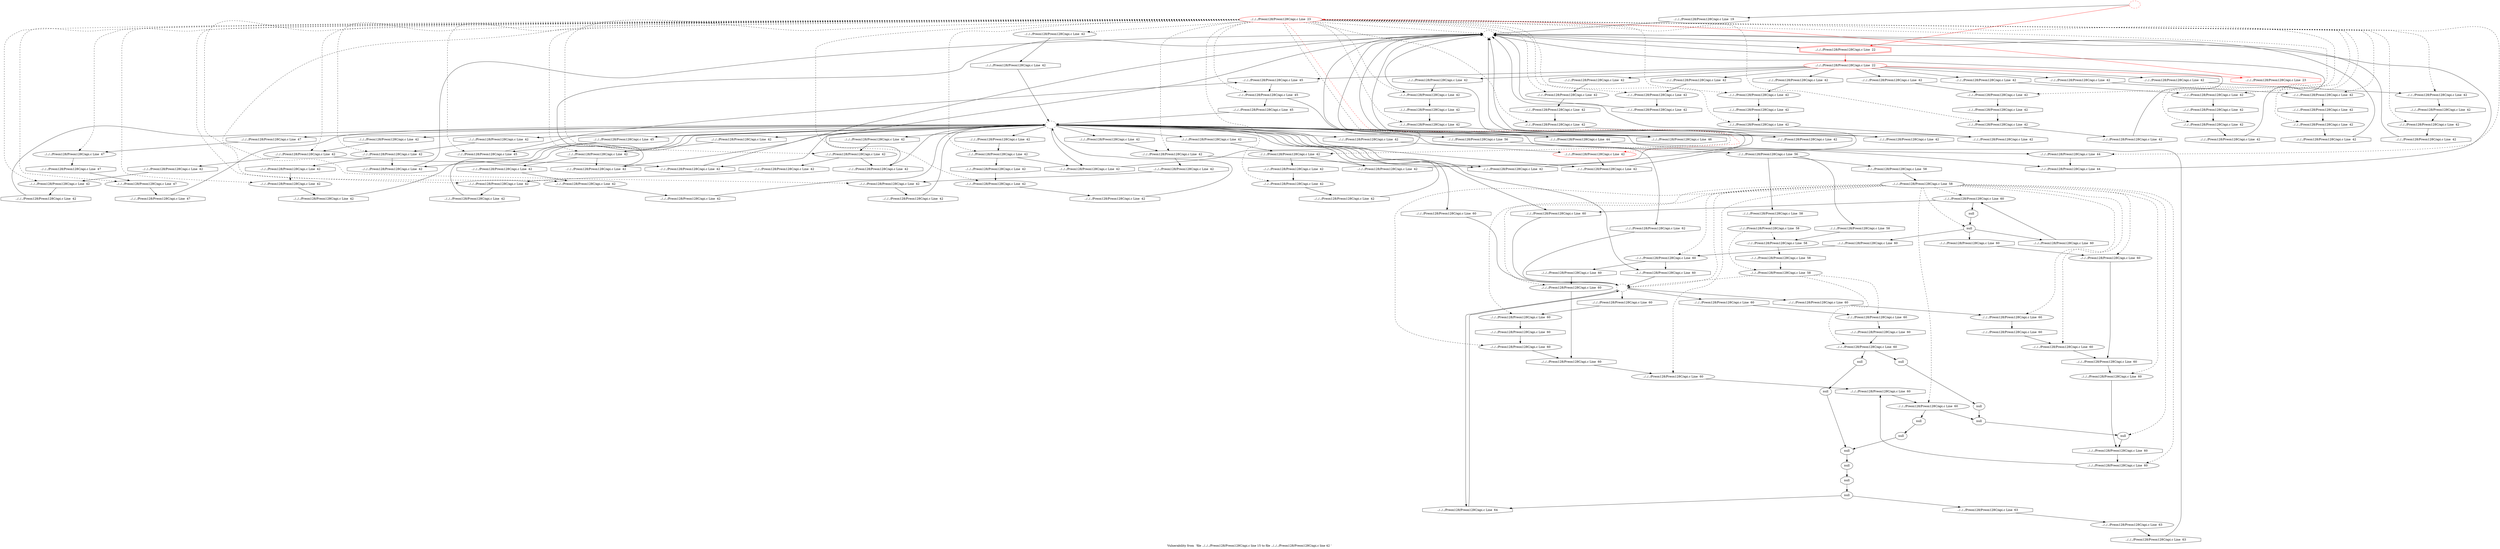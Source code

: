 digraph "Vulnerability from 'file ../../../Preon128/Preon128C/api.c line 15 to file ../../../Preon128/Preon128C/api.c line 42 '  "{
label="Vulnerability from  'file ../../../Preon128/Preon128C/api.c line 15 to file ../../../Preon128/Preon128C/api.c line 42 ' ";
node_1162[shape=ellipse,style=solid,label="../../../Preon128/Preon128C/api.c Line  23", color=red]
node_1157[shape=ellipse,style=dashed,label=""]
"node_1162"->"node_1157" [style=dashed]
node_1195[shape=ellipse,style=solid,label="../../../Preon128/Preon128C/api.c Line  42"]
"node_1162"->"node_1195" [style=dashed]
node_1239[shape=ellipse,style=solid,label="../../../Preon128/Preon128C/api.c Line  42"]
"node_1162"->"node_1239" [style=dashed]
node_1230[shape=ellipse,style=solid,label="../../../Preon128/Preon128C/api.c Line  42"]
"node_1162"->"node_1230" [style=dashed]
node_1232[shape=ellipse,style=solid,label="../../../Preon128/Preon128C/api.c Line  42"]
"node_1162"->"node_1232" [style=dashed]
node_1234[shape=ellipse,style=solid,label="../../../Preon128/Preon128C/api.c Line  42"]
"node_1162"->"node_1234" [style=dashed]
node_1228[shape=ellipse,style=solid,label="../../../Preon128/Preon128C/api.c Line  42"]
"node_1162"->"node_1228" [style=dashed]
node_1166[shape=ellipse,style=solid,label="../../../Preon128/Preon128C/api.c Line  42"]
"node_1162"->"node_1166" [style=dashed]
node_1188[shape=ellipse,style=solid,label="../../../Preon128/Preon128C/api.c Line  42"]
"node_1162"->"node_1188" [style=dashed]
node_1179[shape=ellipse,style=solid,label="../../../Preon128/Preon128C/api.c Line  42"]
"node_1162"->"node_1179" [style=dashed]
node_1219[shape=ellipse,style=solid,label="../../../Preon128/Preon128C/api.c Line  42"]
"node_1162"->"node_1219" [style=dashed]
node_1221[shape=ellipse,style=solid,label="../../../Preon128/Preon128C/api.c Line  42"]
"node_1162"->"node_1221" [style=dashed]
node_1197[shape=ellipse,style=solid,label="../../../Preon128/Preon128C/api.c Line  42"]
"node_1162"->"node_1197" [style=dashed]
node_1217[shape=ellipse,style=solid,label="../../../Preon128/Preon128C/api.c Line  42"]
"node_1162"->"node_1217" [style=dashed]
node_1253[shape=ellipse,style=solid,label="../../../Preon128/Preon128C/api.c Line  45"]
"node_1162"->"node_1253" [style=dashed]
node_1255[shape=ellipse,style=solid,label="../../../Preon128/Preon128C/api.c Line  45"]
"node_1162"->"node_1255" [style=dashed]
node_1259[shape=ellipse,style=solid,label="../../../Preon128/Preon128C/api.c Line  47"]
"node_1162"->"node_1259" [style=dashed]
node_1202[shape=ellipse,style=solid,label="../../../Preon128/Preon128C/api.c Line  42"]
"node_1162"->"node_1202" [style=dashed]
node_1184[shape=ellipse,style=solid,label="../../../Preon128/Preon128C/api.c Line  42"]
"node_1162"->"node_1184" [style=dashed]
node_1186[shape=ellipse,style=solid,label="../../../Preon128/Preon128C/api.c Line  42"]
"node_1162"->"node_1186" [style=dashed]
node_1164[shape=ellipse,style=solid,label="../../../Preon128/Preon128C/api.c Line  42"]
"node_1162"->"node_1164" [style=dashed]
node_1223[shape=ellipse,style=solid,label="../../../Preon128/Preon128C/api.c Line  42"]
"node_1162"->"node_1223" [style=dashed]
node_1168[shape=ellipse,style=solid,label="../../../Preon128/Preon128C/api.c Line  42"]
"node_1162"->"node_1168" [style=dashed]
node_1190[shape=ellipse,style=solid,label="../../../Preon128/Preon128C/api.c Line  42"]
"node_1162"->"node_1190" [style=dashed]
node_1200[shape=ellipse,style=solid,label="../../../Preon128/Preon128C/api.c Line  42"]
"node_1162"->"node_1200" [style=dashed]
node_1177[shape=ellipse,style=solid,label="../../../Preon128/Preon128C/api.c Line  42"]
"node_1162"->"node_1177" [style=dashed]
node_1209[shape=ellipse,style=solid,label="../../../Preon128/Preon128C/api.c Line  42"]
"node_1162"->"node_1209" [style=dashed]
node_1173[shape=ellipse,style=solid,label="../../../Preon128/Preon128C/api.c Line  42"]
"node_1162"->"node_1173" [style=dashed]
node_1175[shape=ellipse,style=solid,label="../../../Preon128/Preon128C/api.c Line  42"]
"node_1162"->"node_1175" [style=dashed]
node_1211[shape=ellipse,style=solid,label="../../../Preon128/Preon128C/api.c Line  42", color=red]
"node_1162"->"node_1211" [color=red, style=dashed]
node_1213[shape=ellipse,style=solid,label="../../../Preon128/Preon128C/api.c Line  42"]
"node_1162"->"node_1213" [style=dashed]
node_1241[shape=ellipse,style=solid,label="../../../Preon128/Preon128C/api.c Line  42"]
"node_1162"->"node_1241" [style=dashed]
node_1243[shape=ellipse,style=solid,label="../../../Preon128/Preon128C/api.c Line  42"]
"node_1162"->"node_1243" [style=dashed]
node_1245[shape=ellipse,style=solid,label="../../../Preon128/Preon128C/api.c Line  42"]
"node_1162"->"node_1245" [style=dashed]
node_1250[shape=ellipse,style=solid,label="../../../Preon128/Preon128C/api.c Line  44"]
"node_1162"->"node_1250" [style=dashed]
node_1207[shape=ellipse,style=solid,label="../../../Preon128/Preon128C/api.c Line  42"]
"node_1162"->"node_1207" [style=dashed]
node_1261[shape=ellipse,style=solid,label="../../../Preon128/Preon128C/api.c Line  47"]
"node_1162"->"node_1261" [style=dashed]
node_1161[shape=doubleoctagon,style=solid,label="../../../Preon128/Preon128C/api.c Line  22", color=red]
node_1160[shape=ellipse,style=solid,label="../../../Preon128/Preon128C/api.c Line  22", color=red]
"node_1161"->"node_1160" [color=red]
node_1196[shape=octagon,style=solid,label="../../../Preon128/Preon128C/api.c Line  42"]
"node_1160"->"node_1196"
node_1240[shape=octagon,style=solid,label="../../../Preon128/Preon128C/api.c Line  42"]
"node_1160"->"node_1240"
node_1229[shape=octagon,style=solid,label="../../../Preon128/Preon128C/api.c Line  42"]
"node_1160"->"node_1229"
node_1218[shape=octagon,style=solid,label="../../../Preon128/Preon128C/api.c Line  42"]
"node_1160"->"node_1218"
node_1163[shape=octagon,style=solid,label="../../../Preon128/Preon128C/api.c Line  23", color=red]
"node_1160"->"node_1163" [color=red]
node_1256[shape=octagon,style=solid,label="../../../Preon128/Preon128C/api.c Line  45"]
"node_1160"->"node_1256"
node_1185[shape=octagon,style=solid,label="../../../Preon128/Preon128C/api.c Line  42"]
"node_1160"->"node_1185"
node_1174[shape=octagon,style=solid,label="../../../Preon128/Preon128C/api.c Line  42"]
"node_1160"->"node_1174"
node_1165[shape=octagon,style=solid,label="../../../Preon128/Preon128C/api.c Line  42"]
"node_1160"->"node_1165"
node_1208[shape=octagon,style=solid,label="../../../Preon128/Preon128C/api.c Line  42"]
"node_1160"->"node_1208"
node_1159[shape=ellipse,style=dashed,label="", color=red]
"node_1159"->"node_1161" [color=red]
node_1158[shape=octagon,style=solid,label="../../../Preon128/Preon128C/api.c Line  19"]
"node_1159"->"node_1158"
"node_1158"->"node_1157"
"node_1157"->"node_1161"
node_1156[shape=ellipse,style=dashed,label=""]
node_1237[shape=octagon,style=solid,label="../../../Preon128/Preon128C/api.c Line  42"]
"node_1156"->"node_1237"
node_1233[shape=octagon,style=solid,label="../../../Preon128/Preon128C/api.c Line  42"]
"node_1156"->"node_1233"
node_1182[shape=octagon,style=solid,label="../../../Preon128/Preon128C/api.c Line  42"]
"node_1156"->"node_1182"
node_1226[shape=octagon,style=solid,label="../../../Preon128/Preon128C/api.c Line  42"]
"node_1156"->"node_1226"
node_1310[shape=octagon,style=solid,label="../../../Preon128/Preon128C/api.c Line  60"]
"node_1156"->"node_1310"
node_1319[shape=octagon,style=solid,label="../../../Preon128/Preon128C/api.c Line  62"]
"node_1156"->"node_1319"
node_1293[shape=octagon,style=solid,label="../../../Preon128/Preon128C/api.c Line  60"]
"node_1156"->"node_1293"
node_1215[shape=octagon,style=solid,label="../../../Preon128/Preon128C/api.c Line  42"]
"node_1156"->"node_1215"
node_1254[shape=octagon,style=solid,label="../../../Preon128/Preon128C/api.c Line  45"]
"node_1156"->"node_1254"
node_1258[shape=octagon,style=solid,label="../../../Preon128/Preon128C/api.c Line  46"]
"node_1156"->"node_1258"
node_1193[shape=octagon,style=solid,label="../../../Preon128/Preon128C/api.c Line  42"]
"node_1156"->"node_1193"
node_1201[shape=octagon,style=solid,label="../../../Preon128/Preon128C/api.c Line  42"]
"node_1156"->"node_1201"
node_1222[shape=octagon,style=solid,label="../../../Preon128/Preon128C/api.c Line  42"]
"node_1156"->"node_1222"
node_1171[shape=octagon,style=solid,label="../../../Preon128/Preon128C/api.c Line  42"]
"node_1156"->"node_1171"
node_1189[shape=octagon,style=solid,label="../../../Preon128/Preon128C/api.c Line  42"]
"node_1156"->"node_1189"
node_1167[shape=octagon,style=solid,label="../../../Preon128/Preon128C/api.c Line  42"]
"node_1156"->"node_1167"
node_1272[shape=octagon,style=solid,label="../../../Preon128/Preon128C/api.c Line  60"]
"node_1156"->"node_1272"
node_1178[shape=octagon,style=solid,label="../../../Preon128/Preon128C/api.c Line  42"]
"node_1156"->"node_1178"
node_1212[shape=octagon,style=solid,label="../../../Preon128/Preon128C/api.c Line  42"]
"node_1156"->"node_1212"
node_1244[shape=octagon,style=solid,label="../../../Preon128/Preon128C/api.c Line  42"]
"node_1156"->"node_1244"
node_1248[shape=octagon,style=solid,label="../../../Preon128/Preon128C/api.c Line  42"]
"node_1156"->"node_1248"
node_1251[shape=octagon,style=solid,label="../../../Preon128/Preon128C/api.c Line  44"]
"node_1156"->"node_1251"
node_1252[shape=octagon,style=solid,label="../../../Preon128/Preon128C/api.c Line  44"]
"node_1156"->"node_1252"
node_1205[shape=octagon,style=solid,label="../../../Preon128/Preon128C/api.c Line  42"]
"node_1156"->"node_1205"
node_1260[shape=octagon,style=solid,label="../../../Preon128/Preon128C/api.c Line  47"]
"node_1156"->"node_1260"
node_1264[shape=octagon,style=solid,label="../../../Preon128/Preon128C/api.c Line  56"]
"node_1156"->"node_1264"
node_1198[shape=octagon,style=solid,label="../../../Preon128/Preon128C/api.c Line  42"]
"node_1195"->"node_1198"
"node_1196"->"node_1195"
node_1235[shape=octagon,style=solid,label="../../../Preon128/Preon128C/api.c Line  42"]
"node_1235"->"node_1234"
node_1236[shape=octagon,style=solid,label="../../../Preon128/Preon128C/api.c Line  42"]
"node_1236"->"node_1156"
"node_1237"->"node_1157"
node_1238[shape=octagon,style=solid,label="../../../Preon128/Preon128C/api.c Line  42"]
"node_1238"->"node_1157"
node_1242[shape=octagon,style=solid,label="../../../Preon128/Preon128C/api.c Line  42"]
"node_1239"->"node_1242"
"node_1240"->"node_1239"
"node_1230"->"node_1238"
node_1231[shape=octagon,style=solid,label="../../../Preon128/Preon128C/api.c Line  42"]
"node_1231"->"node_1230"
"node_1232"->"node_1235"
"node_1232"->"node_1237"
"node_1233"->"node_1232"
"node_1234"->"node_1236"
node_1181[shape=octagon,style=solid,label="../../../Preon128/Preon128C/api.c Line  42"]
"node_1181"->"node_1156"
"node_1182"->"node_1157"
"node_1226"->"node_1157"
node_1227[shape=octagon,style=solid,label="../../../Preon128/Preon128C/api.c Line  42"]
"node_1227"->"node_1157"
"node_1228"->"node_1231"
"node_1229"->"node_1228"
node_1283[shape=ellipse,style=solid,label="null"]
node_1316[shape=octagon,style=solid,label="null"]
"node_1283"->"node_1316"
node_1284[shape=octagon,style=solid,label="null"]
"node_1284"->"node_1283"
node_1285[shape=ellipse,style=solid,label="../../../Preon128/Preon128C/api.c Line  60"]
"node_1285"->"node_1284"
node_1314[shape=octagon,style=solid,label="null"]
"node_1285"->"node_1314"
node_1286[shape=octagon,style=solid,label="../../../Preon128/Preon128C/api.c Line  60"]
"node_1286"->"node_1285"
node_1287[shape=ellipse,style=solid,label="../../../Preon128/Preon128C/api.c Line  60"]
"node_1287"->"node_1286"
node_1288[shape=octagon,style=solid,label="../../../Preon128/Preon128C/api.c Line  60"]
"node_1288"->"node_1287"
node_1289[shape=ellipse,style=solid,label="../../../Preon128/Preon128C/api.c Line  60"]
"node_1289"->"node_1288"
node_1290[shape=octagon,style=solid,label="../../../Preon128/Preon128C/api.c Line  60"]
"node_1290"->"node_1289"
node_1169[shape=octagon,style=solid,label="../../../Preon128/Preon128C/api.c Line  42"]
"node_1166"->"node_1169"
"node_1166"->"node_1171"
node_1187[shape=octagon,style=solid,label="../../../Preon128/Preon128C/api.c Line  42"]
"node_1187"->"node_1186"
"node_1188"->"node_1193"
node_1191[shape=octagon,style=solid,label="../../../Preon128/Preon128C/api.c Line  42"]
"node_1188"->"node_1191"
node_1271[shape=ellipse,style=dashed,label=""]
"node_1310"->"node_1271"
node_1311[shape=ellipse,style=solid,label="../../../Preon128/Preon128C/api.c Line  60"]
node_1305[shape=octagon,style=solid,label="../../../Preon128/Preon128C/api.c Line  60"]
"node_1311"->"node_1305"
node_1312[shape=octagon,style=solid,label="../../../Preon128/Preon128C/api.c Line  60"]
"node_1312"->"node_1311"
node_1313[shape=ellipse,style=solid,label="null"]
node_1303[shape=octagon,style=solid,label="../../../Preon128/Preon128C/api.c Line  60"]
"node_1313"->"node_1303"
"node_1314"->"node_1313"
node_1315[shape=ellipse,style=solid,label="null"]
node_1318[shape=octagon,style=solid,label="null"]
"node_1315"->"node_1318"
"node_1316"->"node_1315"
node_1317[shape=ellipse,style=solid,label="null"]
node_1321[shape=octagon,style=solid,label="../../../Preon128/Preon128C/api.c Line  63"]
"node_1317"->"node_1321"
node_1323[shape=octagon,style=solid,label="../../../Preon128/Preon128C/api.c Line  64"]
"node_1317"->"node_1323"
"node_1318"->"node_1317"
"node_1319"->"node_1271"
node_1320[shape=ellipse,style=solid,label="../../../Preon128/Preon128C/api.c Line  63"]
node_1322[shape=octagon,style=solid,label="../../../Preon128/Preon128C/api.c Line  63"]
"node_1320"->"node_1322"
"node_1179"->"node_1181"
"node_1218"->"node_1217"
"node_1219"->"node_1227"
node_1220[shape=octagon,style=solid,label="../../../Preon128/Preon128C/api.c Line  42"]
"node_1220"->"node_1219"
"node_1221"->"node_1226"
node_1224[shape=octagon,style=solid,label="../../../Preon128/Preon128C/api.c Line  42"]
"node_1221"->"node_1224"
node_1291[shape=ellipse,style=solid,label="../../../Preon128/Preon128C/api.c Line  60"]
"node_1291"->"node_1290"
node_1292[shape=octagon,style=solid,label="../../../Preon128/Preon128C/api.c Line  60"]
"node_1292"->"node_1291"
"node_1293"->"node_1271"
node_1294[shape=ellipse,style=solid,label="../../../Preon128/Preon128C/api.c Line  60"]
"node_1294"->"node_1293"
node_1297[shape=octagon,style=solid,label="null"]
"node_1294"->"node_1297"
node_1295[shape=octagon,style=solid,label="../../../Preon128/Preon128C/api.c Line  60"]
"node_1295"->"node_1294"
node_1296[shape=ellipse,style=solid,label="null"]
"node_1296"->"node_1312"
"node_1296"->"node_1295"
node_1301[shape=octagon,style=solid,label="../../../Preon128/Preon128C/api.c Line  60"]
"node_1296"->"node_1301"
"node_1297"->"node_1296"
node_1298[shape=ellipse,style=solid,label="../../../Preon128/Preon128C/api.c Line  60"]
"node_1298"->"node_1288"
node_1299[shape=octagon,style=solid,label="../../../Preon128/Preon128C/api.c Line  60"]
"node_1299"->"node_1298"
"node_1163"->"node_1162" [color=red]
node_1206[shape=octagon,style=solid,label="../../../Preon128/Preon128C/api.c Line  42"]
"node_1197"->"node_1206"
"node_1198"->"node_1197"
node_1180[shape=octagon,style=solid,label="../../../Preon128/Preon128C/api.c Line  42"]
"node_1180"->"node_1179"
node_1214[shape=octagon,style=solid,label="../../../Preon128/Preon128C/api.c Line  42"]
"node_1214"->"node_1156"
"node_1215"->"node_1157"
node_1216[shape=octagon,style=solid,label="../../../Preon128/Preon128C/api.c Line  42"]
"node_1216"->"node_1157"
"node_1217"->"node_1220"
node_1275[shape=ellipse,style=solid,label="../../../Preon128/Preon128C/api.c Line  60"]
node_1278[shape=octagon,style=solid,label="null"]
"node_1275"->"node_1278"
node_1280[shape=octagon,style=solid,label="null"]
"node_1275"->"node_1280"
node_1276[shape=octagon,style=solid,label="../../../Preon128/Preon128C/api.c Line  60"]
"node_1276"->"node_1275"
node_1277[shape=ellipse,style=solid,label="null"]
"node_1277"->"node_1316"
"node_1278"->"node_1277"
node_1279[shape=ellipse,style=solid,label="null"]
"node_1279"->"node_1314"
"node_1280"->"node_1279"
node_1281[shape=ellipse,style=solid,label="../../../Preon128/Preon128C/api.c Line  58"]
"node_1281"->"node_1285" [style=dashed]
"node_1281"->"node_1287" [style=dashed]
"node_1281"->"node_1289" [style=dashed]
"node_1281"->"node_1311" [style=dashed]
"node_1281"->"node_1313" [style=dashed]
"node_1281"->"node_1291" [style=dashed]
"node_1281"->"node_1294" [style=dashed]
"node_1281"->"node_1296" [style=dashed]
"node_1281"->"node_1298" [style=dashed]
"node_1281"->"node_1271" [style=dashed]
node_1300[shape=ellipse,style=solid,label="../../../Preon128/Preon128C/api.c Line  60"]
"node_1281"->"node_1300" [style=dashed]
node_1302[shape=ellipse,style=solid,label="../../../Preon128/Preon128C/api.c Line  60"]
"node_1281"->"node_1302" [style=dashed]
node_1304[shape=ellipse,style=solid,label="../../../Preon128/Preon128C/api.c Line  60"]
"node_1281"->"node_1304" [style=dashed]
node_1306[shape=ellipse,style=solid,label="../../../Preon128/Preon128C/api.c Line  60"]
"node_1281"->"node_1306" [style=dashed]
node_1308[shape=ellipse,style=solid,label="../../../Preon128/Preon128C/api.c Line  60"]
"node_1281"->"node_1308" [style=dashed]
node_1282[shape=octagon,style=solid,label="../../../Preon128/Preon128C/api.c Line  58"]
"node_1282"->"node_1281"
"node_1169"->"node_1168"
node_1203[shape=octagon,style=solid,label="../../../Preon128/Preon128C/api.c Line  42"]
"node_1203"->"node_1202"
node_1204[shape=octagon,style=solid,label="../../../Preon128/Preon128C/api.c Line  42"]
"node_1204"->"node_1156"
"node_1253"->"node_1256"
"node_1254"->"node_1253"
node_1257[shape=octagon,style=solid,label="../../../Preon128/Preon128C/api.c Line  45"]
"node_1255"->"node_1257"
"node_1255"->"node_1258"
"node_1256"->"node_1255"
"node_1257"->"node_1156"
"node_1258"->"node_1157"
node_1262[shape=octagon,style=solid,label="../../../Preon128/Preon128C/api.c Line  47"]
"node_1259"->"node_1262"
"node_1193"->"node_1157"
node_1194[shape=octagon,style=solid,label="../../../Preon128/Preon128C/api.c Line  42"]
"node_1194"->"node_1157"
node_1170[shape=octagon,style=solid,label="../../../Preon128/Preon128C/api.c Line  42"]
"node_1170"->"node_1156"
"node_1201"->"node_1200"
"node_1202"->"node_1204"
node_1183[shape=octagon,style=solid,label="../../../Preon128/Preon128C/api.c Line  42"]
"node_1183"->"node_1157"
"node_1184"->"node_1187"
"node_1185"->"node_1184"
"node_1186"->"node_1194"
"node_1174"->"node_1173"
"node_1165"->"node_1164"
node_1172[shape=octagon,style=solid,label="../../../Preon128/Preon128C/api.c Line  42"]
"node_1164"->"node_1172"
"node_1222"->"node_1221"
node_1225[shape=octagon,style=solid,label="../../../Preon128/Preon128C/api.c Line  42"]
"node_1223"->"node_1225"
"node_1224"->"node_1223"
"node_1225"->"node_1156"
"node_1171"->"node_1157"
"node_1168"->"node_1170"
"node_1189"->"node_1188"
node_1192[shape=octagon,style=solid,label="../../../Preon128/Preon128C/api.c Line  42"]
"node_1190"->"node_1192"
"node_1172"->"node_1157"
node_1199[shape=octagon,style=solid,label="../../../Preon128/Preon128C/api.c Line  47"]
"node_1199"->"node_1156"
"node_1200"->"node_1203"
"node_1200"->"node_1205"
"node_1167"->"node_1166"
"node_1177"->"node_1182"
"node_1177"->"node_1180"
"node_1208"->"node_1207"
"node_1209"->"node_1216"
node_1210[shape=octagon,style=solid,label="../../../Preon128/Preon128C/api.c Line  42"]
"node_1210"->"node_1209"
node_1267[shape=ellipse,style=solid,label="../../../Preon128/Preon128C/api.c Line  58"]
node_1270[shape=octagon,style=solid,label="../../../Preon128/Preon128C/api.c Line  58"]
"node_1267"->"node_1270"
node_1268[shape=octagon,style=solid,label="../../../Preon128/Preon128C/api.c Line  58"]
"node_1268"->"node_1267"
node_1269[shape=ellipse,style=solid,label="../../../Preon128/Preon128C/api.c Line  58"]
"node_1269"->"node_1275" [style=dashed]
"node_1269"->"node_1271" [style=dashed]
node_1273[shape=ellipse,style=solid,label="../../../Preon128/Preon128C/api.c Line  60"]
"node_1269"->"node_1273" [style=dashed]
"node_1270"->"node_1269"
"node_1271"->"node_1292"
node_1274[shape=octagon,style=solid,label="../../../Preon128/Preon128C/api.c Line  60"]
"node_1271"->"node_1274"
node_1309[shape=octagon,style=solid,label="../../../Preon128/Preon128C/api.c Line  60"]
"node_1271"->"node_1309"
"node_1271"->"node_1323"
"node_1272"->"node_1271"
"node_1273"->"node_1276"
"node_1274"->"node_1273"
node_1176[shape=octagon,style=solid,label="../../../Preon128/Preon128C/api.c Line  42"]
"node_1173"->"node_1176"
"node_1178"->"node_1177"
"node_1175"->"node_1183"
"node_1191"->"node_1190"
"node_1192"->"node_1156"
"node_1211"->"node_1215"
"node_1212"->"node_1211"
"node_1213"->"node_1214"
node_1249[shape=octagon,style=solid,label="../../../Preon128/Preon128C/api.c Line  42"]
"node_1241"->"node_1249"
"node_1242"->"node_1241"
node_1246[shape=octagon,style=solid,label="../../../Preon128/Preon128C/api.c Line  42"]
"node_1243"->"node_1246"
"node_1243"->"node_1248"
"node_1244"->"node_1243"
node_1247[shape=octagon,style=solid,label="../../../Preon128/Preon128C/api.c Line  42"]
"node_1245"->"node_1247"
"node_1246"->"node_1245"
"node_1300"->"node_1310"
"node_1300"->"node_1299"
"node_1301"->"node_1300"
"node_1302"->"node_1286"
"node_1303"->"node_1302"
"node_1304"->"node_1303"
"node_1305"->"node_1304"
"node_1306"->"node_1305"
node_1307[shape=octagon,style=solid,label="../../../Preon128/Preon128C/api.c Line  60"]
"node_1307"->"node_1306"
"node_1308"->"node_1307"
"node_1309"->"node_1308"
"node_1247"->"node_1156"
"node_1248"->"node_1157"
"node_1249"->"node_1157"
"node_1250"->"node_1252"
"node_1251"->"node_1250"
"node_1252"->"node_1157"
"node_1205"->"node_1157"
"node_1206"->"node_1157"
"node_1207"->"node_1210"
"node_1176"->"node_1175"
"node_1260"->"node_1259"
"node_1261"->"node_1199"
"node_1262"->"node_1261"
node_1263[shape=ellipse,style=solid,label="../../../Preon128/Preon128C/api.c Line  56"]
"node_1263"->"node_1282"
"node_1263"->"node_1268"
node_1266[shape=octagon,style=solid,label="../../../Preon128/Preon128C/api.c Line  58"]
"node_1263"->"node_1266"
"node_1264"->"node_1263"
node_1265[shape=ellipse,style=solid,label="../../../Preon128/Preon128C/api.c Line  58"]
"node_1265"->"node_1267" [style=dashed]
"node_1265"->"node_1269" [style=dashed]
"node_1266"->"node_1265"
"node_1321"->"node_1320"
"node_1322"->"node_1156"
"node_1323"->"node_1271"
}

